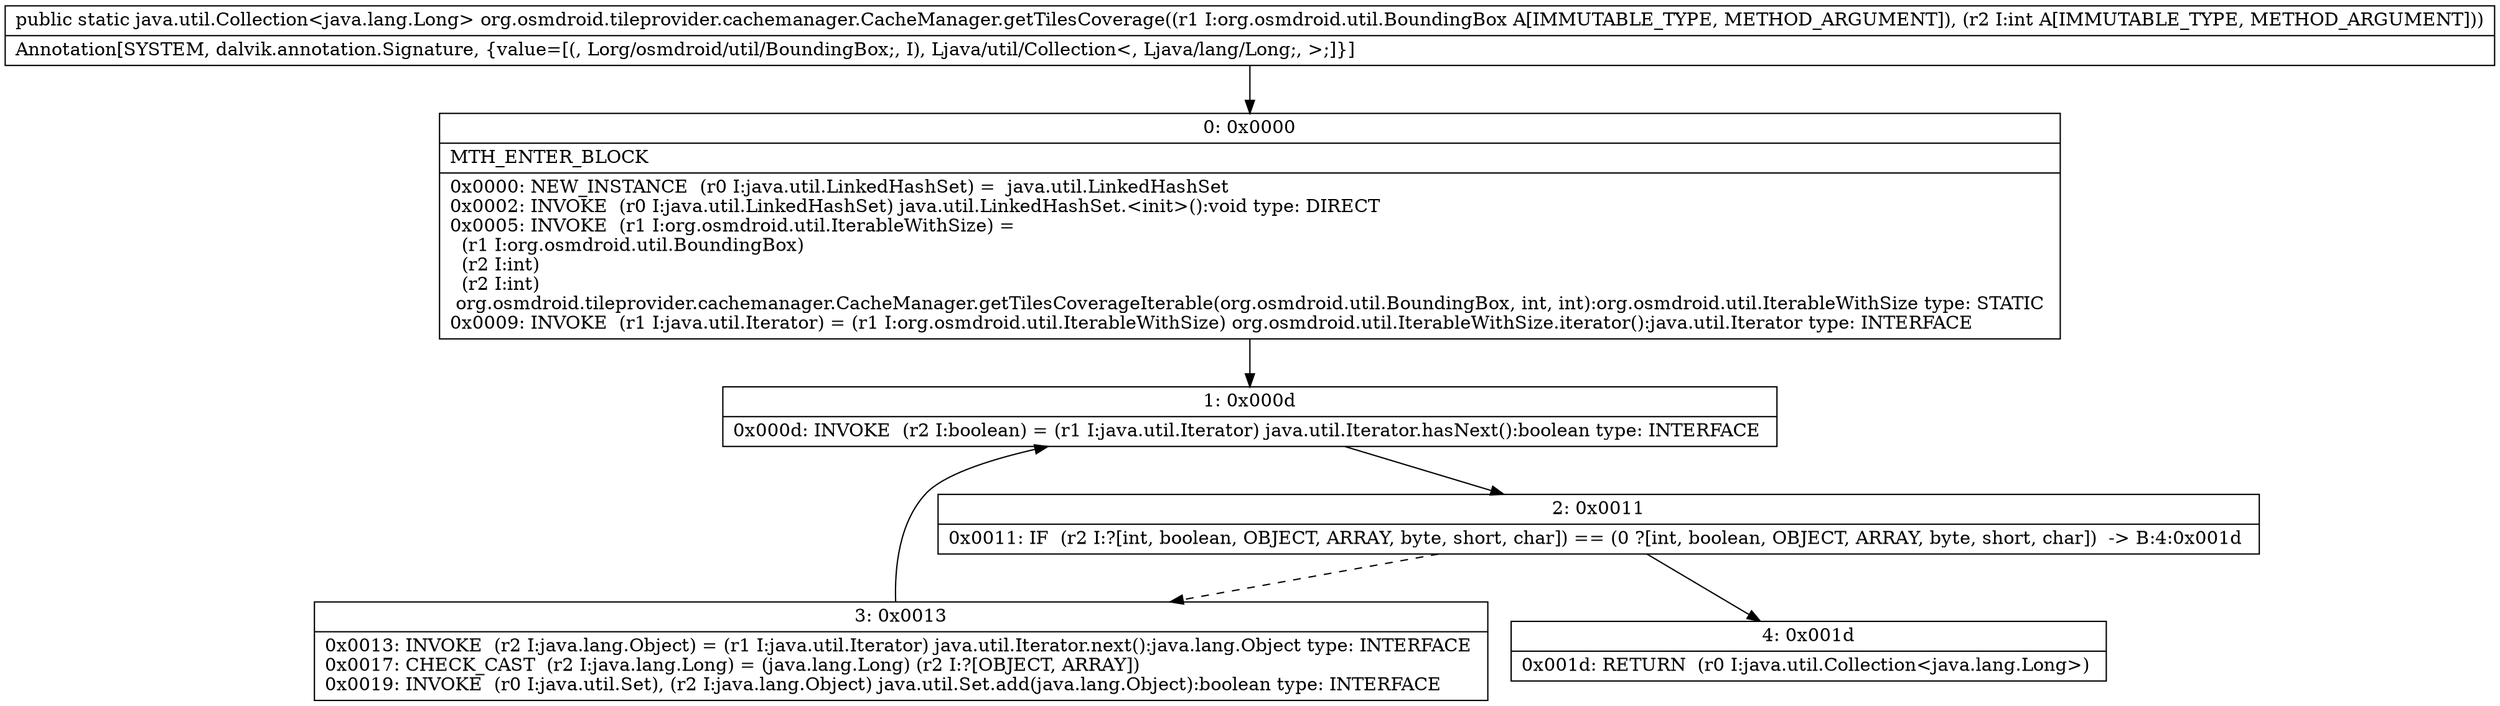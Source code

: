 digraph "CFG fororg.osmdroid.tileprovider.cachemanager.CacheManager.getTilesCoverage(Lorg\/osmdroid\/util\/BoundingBox;I)Ljava\/util\/Collection;" {
Node_0 [shape=record,label="{0\:\ 0x0000|MTH_ENTER_BLOCK\l|0x0000: NEW_INSTANCE  (r0 I:java.util.LinkedHashSet) =  java.util.LinkedHashSet \l0x0002: INVOKE  (r0 I:java.util.LinkedHashSet) java.util.LinkedHashSet.\<init\>():void type: DIRECT \l0x0005: INVOKE  (r1 I:org.osmdroid.util.IterableWithSize) = \l  (r1 I:org.osmdroid.util.BoundingBox)\l  (r2 I:int)\l  (r2 I:int)\l org.osmdroid.tileprovider.cachemanager.CacheManager.getTilesCoverageIterable(org.osmdroid.util.BoundingBox, int, int):org.osmdroid.util.IterableWithSize type: STATIC \l0x0009: INVOKE  (r1 I:java.util.Iterator) = (r1 I:org.osmdroid.util.IterableWithSize) org.osmdroid.util.IterableWithSize.iterator():java.util.Iterator type: INTERFACE \l}"];
Node_1 [shape=record,label="{1\:\ 0x000d|0x000d: INVOKE  (r2 I:boolean) = (r1 I:java.util.Iterator) java.util.Iterator.hasNext():boolean type: INTERFACE \l}"];
Node_2 [shape=record,label="{2\:\ 0x0011|0x0011: IF  (r2 I:?[int, boolean, OBJECT, ARRAY, byte, short, char]) == (0 ?[int, boolean, OBJECT, ARRAY, byte, short, char])  \-\> B:4:0x001d \l}"];
Node_3 [shape=record,label="{3\:\ 0x0013|0x0013: INVOKE  (r2 I:java.lang.Object) = (r1 I:java.util.Iterator) java.util.Iterator.next():java.lang.Object type: INTERFACE \l0x0017: CHECK_CAST  (r2 I:java.lang.Long) = (java.lang.Long) (r2 I:?[OBJECT, ARRAY]) \l0x0019: INVOKE  (r0 I:java.util.Set), (r2 I:java.lang.Object) java.util.Set.add(java.lang.Object):boolean type: INTERFACE \l}"];
Node_4 [shape=record,label="{4\:\ 0x001d|0x001d: RETURN  (r0 I:java.util.Collection\<java.lang.Long\>) \l}"];
MethodNode[shape=record,label="{public static java.util.Collection\<java.lang.Long\> org.osmdroid.tileprovider.cachemanager.CacheManager.getTilesCoverage((r1 I:org.osmdroid.util.BoundingBox A[IMMUTABLE_TYPE, METHOD_ARGUMENT]), (r2 I:int A[IMMUTABLE_TYPE, METHOD_ARGUMENT]))  | Annotation[SYSTEM, dalvik.annotation.Signature, \{value=[(, Lorg\/osmdroid\/util\/BoundingBox;, I), Ljava\/util\/Collection\<, Ljava\/lang\/Long;, \>;]\}]\l}"];
MethodNode -> Node_0;
Node_0 -> Node_1;
Node_1 -> Node_2;
Node_2 -> Node_3[style=dashed];
Node_2 -> Node_4;
Node_3 -> Node_1;
}

